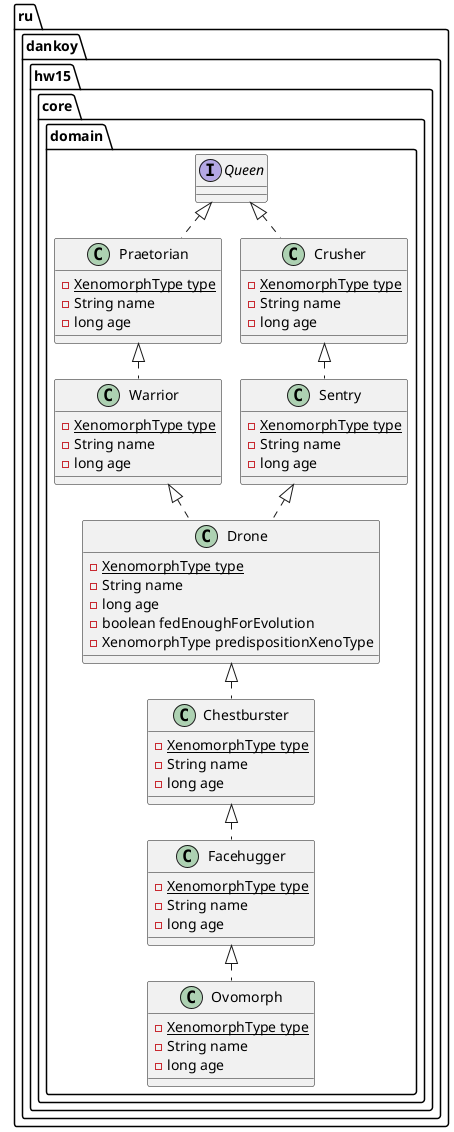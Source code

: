 @startuml
!pragma layout smetana

class ru.dankoy.hw15.core.domain.Drone {
- {static} XenomorphType type
- String name
- long age
- boolean fedEnoughForEvolution
- XenomorphType predispositionXenoType
}
interface ru.dankoy.hw15.core.domain.Queen {
}
class ru.dankoy.hw15.core.domain.Sentry {
- {static} XenomorphType type
- String name
- long age
}
class ru.dankoy.hw15.core.domain.Chestburster {
- {static} XenomorphType type
- String name
- long age
}
class ru.dankoy.hw15.core.domain.Warrior {
- {static} XenomorphType type
- String name
- long age
}
class ru.dankoy.hw15.core.domain.Praetorian {
- {static} XenomorphType type
- String name
- long age
}
class ru.dankoy.hw15.core.domain.Ovomorph {
- {static} XenomorphType type
- String name
- long age
}
class ru.dankoy.hw15.core.domain.Crusher {
- {static} XenomorphType type
- String name
- long age
}
class ru.dankoy.hw15.core.domain.Facehugger {
- {static} XenomorphType type
- String name
- long age
}


ru.dankoy.hw15.core.domain.Queen <|.. ru.dankoy.hw15.core.domain.Praetorian
ru.dankoy.hw15.core.domain.Queen <|.. ru.dankoy.hw15.core.domain.Crusher

ru.dankoy.hw15.core.domain.Facehugger <|.. ru.dankoy.hw15.core.domain.Ovomorph
ru.dankoy.hw15.core.domain.Chestburster <|.. ru.dankoy.hw15.core.domain.Facehugger
ru.dankoy.hw15.core.domain.Drone <|.. ru.dankoy.hw15.core.domain.Chestburster

ru.dankoy.hw15.core.domain.Warrior <|.. ru.dankoy.hw15.core.domain.Drone
ru.dankoy.hw15.core.domain.Sentry <|.. ru.dankoy.hw15.core.domain.Drone

ru.dankoy.hw15.core.domain.Praetorian <|.. ru.dankoy.hw15.core.domain.Warrior
ru.dankoy.hw15.core.domain.Crusher <|.. ru.dankoy.hw15.core.domain.Sentry

@enduml